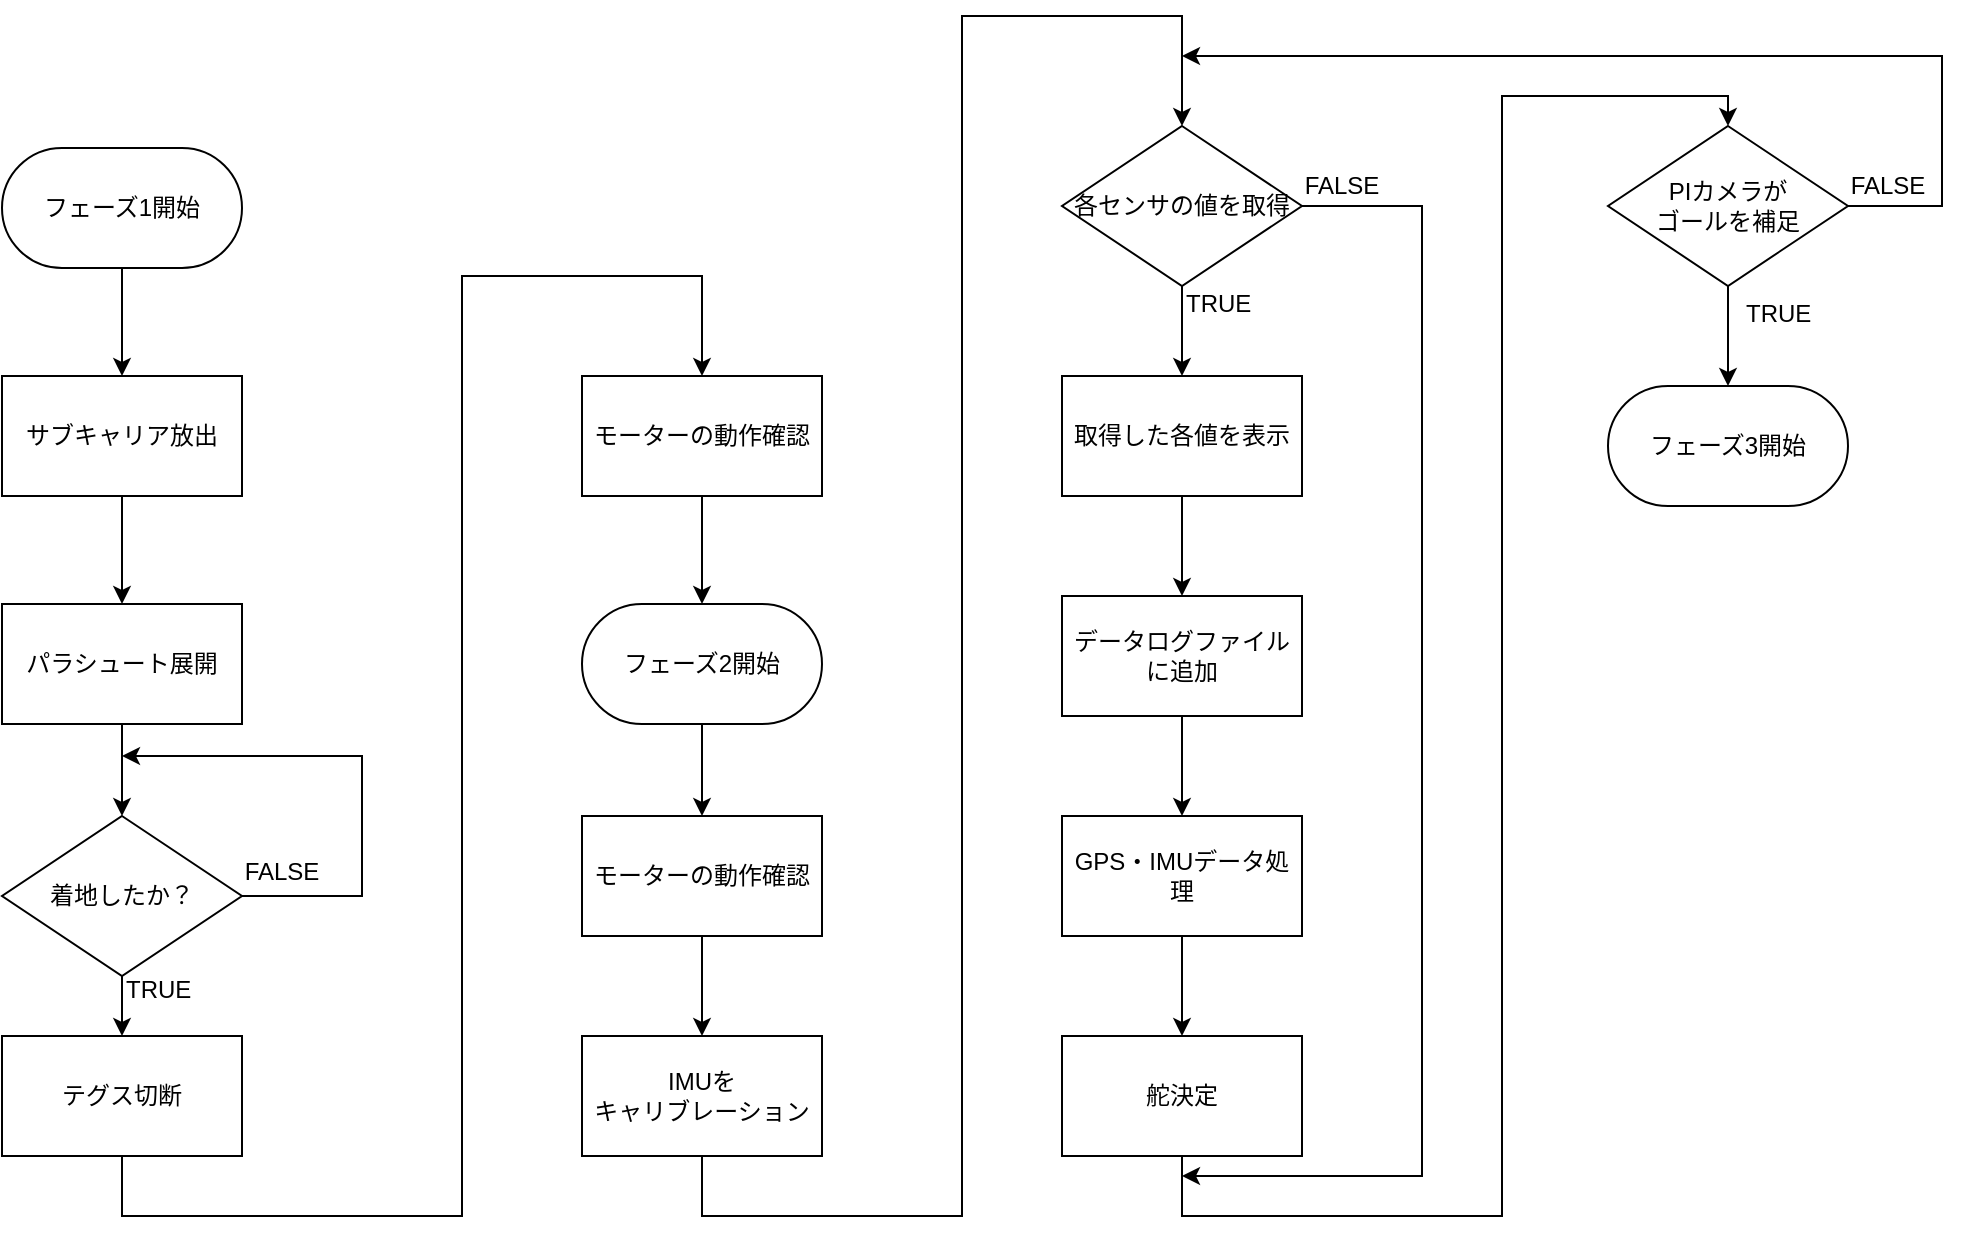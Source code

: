 <mxfile version="10.7.1" type="github"><diagram id="r0sFivJ7P3rHC0tnTBxs" name="Page-1"><mxGraphModel dx="1394" dy="715" grid="1" gridSize="10" guides="1" tooltips="1" connect="1" arrows="1" fold="1" page="1" pageScale="1" pageWidth="827" pageHeight="1169" math="0" shadow="0"><root><mxCell id="0"/><mxCell id="1" parent="0"/><mxCell id="n5ZuqONhpG6ogaoUuMwH-5" value="" style="edgeStyle=orthogonalEdgeStyle;rounded=0;orthogonalLoop=1;jettySize=auto;html=1;" parent="1" source="gMXqByHTD3sBWNkf5Eay-1" target="gMXqByHTD3sBWNkf5Eay-2" edge="1"><mxGeometry relative="1" as="geometry"/></mxCell><mxCell id="gMXqByHTD3sBWNkf5Eay-1" value="フェーズ2開始" style="rounded=1;whiteSpace=wrap;html=1;arcSize=50;" parent="1" vertex="1"><mxGeometry x="340" y="574" width="120" height="60" as="geometry"/></mxCell><mxCell id="n5ZuqONhpG6ogaoUuMwH-15" value="" style="edgeStyle=orthogonalEdgeStyle;rounded=0;orthogonalLoop=1;jettySize=auto;html=1;" parent="1" source="gMXqByHTD3sBWNkf5Eay-2" target="gMXqByHTD3sBWNkf5Eay-3" edge="1"><mxGeometry relative="1" as="geometry"/></mxCell><mxCell id="gMXqByHTD3sBWNkf5Eay-2" value="モーターの動作確認" style="rounded=0;whiteSpace=wrap;html=1;" parent="1" vertex="1"><mxGeometry x="340" y="680" width="120" height="60" as="geometry"/></mxCell><mxCell id="n5ZuqONhpG6ogaoUuMwH-16" value="" style="edgeStyle=orthogonalEdgeStyle;rounded=0;orthogonalLoop=1;jettySize=auto;html=1;" parent="1" source="gMXqByHTD3sBWNkf5Eay-3" target="n5ZuqONhpG6ogaoUuMwH-1" edge="1"><mxGeometry relative="1" as="geometry"><Array as="points"><mxPoint x="400" y="880"/><mxPoint x="530" y="880"/><mxPoint x="530" y="280"/><mxPoint x="640" y="280"/></Array></mxGeometry></mxCell><mxCell id="gMXqByHTD3sBWNkf5Eay-3" value="IMUを&lt;br&gt;キャリブレーション" style="rounded=0;whiteSpace=wrap;html=1;" parent="1" vertex="1"><mxGeometry x="340" y="790" width="120" height="60" as="geometry"/></mxCell><mxCell id="n5ZuqONhpG6ogaoUuMwH-19" value="" style="edgeStyle=orthogonalEdgeStyle;rounded=0;orthogonalLoop=1;jettySize=auto;html=1;" parent="1" source="gMXqByHTD3sBWNkf5Eay-5" target="gMXqByHTD3sBWNkf5Eay-14" edge="1"><mxGeometry relative="1" as="geometry"/></mxCell><mxCell id="gMXqByHTD3sBWNkf5Eay-5" value="データログファイルに追加&lt;br&gt;" style="rounded=0;whiteSpace=wrap;html=1;" parent="1" vertex="1"><mxGeometry x="580" y="570" width="120" height="60" as="geometry"/></mxCell><mxCell id="n5ZuqONhpG6ogaoUuMwH-9" value="" style="edgeStyle=orthogonalEdgeStyle;rounded=0;orthogonalLoop=1;jettySize=auto;html=1;" parent="1" source="gMXqByHTD3sBWNkf5Eay-11" target="gMXqByHTD3sBWNkf5Eay-5" edge="1"><mxGeometry relative="1" as="geometry"/></mxCell><mxCell id="gMXqByHTD3sBWNkf5Eay-11" value="取得した各値を表示" style="rounded=0;whiteSpace=wrap;html=1;" parent="1" vertex="1"><mxGeometry x="580" y="460" width="120" height="60" as="geometry"/></mxCell><mxCell id="n5ZuqONhpG6ogaoUuMwH-18" value="" style="edgeStyle=orthogonalEdgeStyle;rounded=0;orthogonalLoop=1;jettySize=auto;html=1;" parent="1" source="gMXqByHTD3sBWNkf5Eay-14" target="n5ZuqONhpG6ogaoUuMwH-17" edge="1"><mxGeometry relative="1" as="geometry"/></mxCell><mxCell id="gMXqByHTD3sBWNkf5Eay-14" value="GPS・IMUデータ処理" style="rounded=0;whiteSpace=wrap;html=1;" parent="1" vertex="1"><mxGeometry x="580" y="680" width="120" height="60" as="geometry"/></mxCell><mxCell id="n5ZuqONhpG6ogaoUuMwH-26" value="" style="edgeStyle=orthogonalEdgeStyle;rounded=0;orthogonalLoop=1;jettySize=auto;html=1;entryX=0.5;entryY=0;entryDx=0;entryDy=0;" parent="1" source="n5ZuqONhpG6ogaoUuMwH-17" target="n5ZuqONhpG6ogaoUuMwH-22" edge="1"><mxGeometry relative="1" as="geometry"><mxPoint x="910" y="50" as="targetPoint"/><Array as="points"><mxPoint x="640" y="880"/><mxPoint x="800" y="880"/><mxPoint x="800" y="320"/><mxPoint x="913" y="320"/></Array></mxGeometry></mxCell><mxCell id="n5ZuqONhpG6ogaoUuMwH-17" value="舵決定" style="rounded=0;whiteSpace=wrap;html=1;" parent="1" vertex="1"><mxGeometry x="580" y="790" width="120" height="60" as="geometry"/></mxCell><mxCell id="n5ZuqONhpG6ogaoUuMwH-4" value="" style="edgeStyle=orthogonalEdgeStyle;rounded=0;orthogonalLoop=1;jettySize=auto;html=1;" parent="1" source="n5ZuqONhpG6ogaoUuMwH-1" edge="1"><mxGeometry relative="1" as="geometry"><mxPoint x="640" y="860" as="targetPoint"/><Array as="points"><mxPoint x="760" y="375"/><mxPoint x="760" y="860"/><mxPoint x="640" y="860"/></Array></mxGeometry></mxCell><mxCell id="n5ZuqONhpG6ogaoUuMwH-7" value="" style="edgeStyle=orthogonalEdgeStyle;rounded=0;orthogonalLoop=1;jettySize=auto;html=1;" parent="1" source="n5ZuqONhpG6ogaoUuMwH-1" target="gMXqByHTD3sBWNkf5Eay-11" edge="1"><mxGeometry relative="1" as="geometry"><Array as="points"><mxPoint x="640" y="425"/><mxPoint x="640" y="425"/></Array></mxGeometry></mxCell><mxCell id="n5ZuqONhpG6ogaoUuMwH-1" value="&lt;span&gt;各センサの値を取得&lt;/span&gt;" style="rhombus;whiteSpace=wrap;html=1;" parent="1" vertex="1"><mxGeometry x="580" y="335" width="120" height="80" as="geometry"/></mxCell><mxCell id="n5ZuqONhpG6ogaoUuMwH-10" value="FALSE" style="text;html=1;strokeColor=none;fillColor=none;align=center;verticalAlign=middle;whiteSpace=wrap;rounded=0;" parent="1" vertex="1"><mxGeometry x="700" y="355" width="40" height="20" as="geometry"/></mxCell><mxCell id="n5ZuqONhpG6ogaoUuMwH-11" value="TRUE" style="text;html=1;" parent="1" vertex="1"><mxGeometry x="640" y="410" width="40" height="30" as="geometry"/></mxCell><mxCell id="n5ZuqONhpG6ogaoUuMwH-29" value="" style="edgeStyle=orthogonalEdgeStyle;rounded=0;orthogonalLoop=1;jettySize=auto;html=1;" parent="1" source="n5ZuqONhpG6ogaoUuMwH-22" target="n5ZuqONhpG6ogaoUuMwH-30" edge="1"><mxGeometry relative="1" as="geometry"><mxPoint x="913" y="245" as="targetPoint"/></mxGeometry></mxCell><mxCell id="n5ZuqONhpG6ogaoUuMwH-32" value="" style="edgeStyle=orthogonalEdgeStyle;rounded=0;orthogonalLoop=1;jettySize=auto;html=1;" parent="1" source="n5ZuqONhpG6ogaoUuMwH-22" edge="1"><mxGeometry relative="1" as="geometry"><mxPoint x="640" y="300" as="targetPoint"/><Array as="points"><mxPoint x="1020" y="375"/><mxPoint x="1020" y="300"/></Array></mxGeometry></mxCell><mxCell id="n5ZuqONhpG6ogaoUuMwH-22" value="PIカメラが&lt;br&gt;ゴールを補足" style="rhombus;whiteSpace=wrap;html=1;" parent="1" vertex="1"><mxGeometry x="853" y="335" width="120" height="80" as="geometry"/></mxCell><mxCell id="n5ZuqONhpG6ogaoUuMwH-23" value="FALSE" style="text;html=1;strokeColor=none;fillColor=none;align=center;verticalAlign=middle;whiteSpace=wrap;rounded=0;" parent="1" vertex="1"><mxGeometry x="973" y="355" width="40" height="20" as="geometry"/></mxCell><mxCell id="n5ZuqONhpG6ogaoUuMwH-24" value="TRUE" style="text;html=1;" parent="1" vertex="1"><mxGeometry x="920" y="415" width="40" height="30" as="geometry"/></mxCell><mxCell id="n5ZuqONhpG6ogaoUuMwH-30" value="フェーズ3開始" style="rounded=1;whiteSpace=wrap;html=1;arcSize=50;" parent="1" vertex="1"><mxGeometry x="853" y="465" width="120" height="60" as="geometry"/></mxCell><mxCell id="n5ZuqONhpG6ogaoUuMwH-33" value="フェーズ1開始&lt;br&gt;" style="rounded=1;whiteSpace=wrap;html=1;arcSize=50;" parent="1" vertex="1"><mxGeometry x="50" y="346" width="120" height="60" as="geometry"/></mxCell><mxCell id="n5ZuqONhpG6ogaoUuMwH-39" value="" style="edgeStyle=orthogonalEdgeStyle;rounded=0;orthogonalLoop=1;jettySize=auto;html=1;" parent="1" source="n5ZuqONhpG6ogaoUuMwH-36" target="n5ZuqONhpG6ogaoUuMwH-38" edge="1"><mxGeometry relative="1" as="geometry"/></mxCell><mxCell id="n5ZuqONhpG6ogaoUuMwH-36" value="サブキャリア放出" style="rounded=0;whiteSpace=wrap;html=1;" parent="1" vertex="1"><mxGeometry x="50" y="460" width="120" height="60" as="geometry"/></mxCell><mxCell id="n5ZuqONhpG6ogaoUuMwH-44" value="" style="edgeStyle=orthogonalEdgeStyle;rounded=0;orthogonalLoop=1;jettySize=auto;html=1;" parent="1" source="n5ZuqONhpG6ogaoUuMwH-38" target="n5ZuqONhpG6ogaoUuMwH-41" edge="1"><mxGeometry relative="1" as="geometry"/></mxCell><mxCell id="n5ZuqONhpG6ogaoUuMwH-38" value="パラシュート展開" style="rounded=0;whiteSpace=wrap;html=1;" parent="1" vertex="1"><mxGeometry x="50" y="574" width="120" height="60" as="geometry"/></mxCell><mxCell id="n5ZuqONhpG6ogaoUuMwH-37" value="" style="edgeStyle=orthogonalEdgeStyle;rounded=0;orthogonalLoop=1;jettySize=auto;html=1;" parent="1" source="n5ZuqONhpG6ogaoUuMwH-33" target="n5ZuqONhpG6ogaoUuMwH-36" edge="1"><mxGeometry relative="1" as="geometry"><mxPoint x="110" y="310" as="sourcePoint"/><mxPoint x="110" y="390" as="targetPoint"/></mxGeometry></mxCell><mxCell id="n5ZuqONhpG6ogaoUuMwH-51" value="" style="edgeStyle=orthogonalEdgeStyle;rounded=0;orthogonalLoop=1;jettySize=auto;html=1;entryX=0.5;entryY=0;entryDx=0;entryDy=0;exitX=0.5;exitY=1;exitDx=0;exitDy=0;" parent="1" source="n5ZuqONhpG6ogaoUuMwH-54" target="n5ZuqONhpG6ogaoUuMwH-47" edge="1"><mxGeometry relative="1" as="geometry"><mxPoint x="110" y="850" as="sourcePoint"/><mxPoint x="380" y="420" as="targetPoint"/><Array as="points"><mxPoint x="110" y="880"/><mxPoint x="280" y="880"/><mxPoint x="280" y="410"/><mxPoint x="400" y="410"/></Array></mxGeometry></mxCell><mxCell id="n5ZuqONhpG6ogaoUuMwH-55" value="" style="edgeStyle=orthogonalEdgeStyle;rounded=0;orthogonalLoop=1;jettySize=auto;html=1;" parent="1" source="n5ZuqONhpG6ogaoUuMwH-41" target="n5ZuqONhpG6ogaoUuMwH-54" edge="1"><mxGeometry relative="1" as="geometry"/></mxCell><mxCell id="n5ZuqONhpG6ogaoUuMwH-57" value="" style="edgeStyle=orthogonalEdgeStyle;rounded=0;orthogonalLoop=1;jettySize=auto;html=1;" parent="1" source="n5ZuqONhpG6ogaoUuMwH-41" edge="1"><mxGeometry relative="1" as="geometry"><mxPoint x="110" y="650" as="targetPoint"/><Array as="points"><mxPoint x="230" y="720"/><mxPoint x="230" y="650"/><mxPoint x="110" y="650"/></Array></mxGeometry></mxCell><mxCell id="n5ZuqONhpG6ogaoUuMwH-41" value="&lt;span&gt;着地したか？&lt;/span&gt;" style="rhombus;whiteSpace=wrap;html=1;" parent="1" vertex="1"><mxGeometry x="50" y="680" width="120" height="80" as="geometry"/></mxCell><mxCell id="n5ZuqONhpG6ogaoUuMwH-42" value="FALSE" style="text;html=1;strokeColor=none;fillColor=none;align=center;verticalAlign=middle;whiteSpace=wrap;rounded=0;" parent="1" vertex="1"><mxGeometry x="170" y="697.5" width="40" height="20" as="geometry"/></mxCell><mxCell id="n5ZuqONhpG6ogaoUuMwH-43" value="TRUE" style="text;html=1;" parent="1" vertex="1"><mxGeometry x="110" y="752.5" width="40" height="30" as="geometry"/></mxCell><mxCell id="n5ZuqONhpG6ogaoUuMwH-49" value="" style="edgeStyle=orthogonalEdgeStyle;rounded=0;orthogonalLoop=1;jettySize=auto;html=1;" parent="1" source="n5ZuqONhpG6ogaoUuMwH-47" target="gMXqByHTD3sBWNkf5Eay-1" edge="1"><mxGeometry relative="1" as="geometry"/></mxCell><mxCell id="n5ZuqONhpG6ogaoUuMwH-47" value="モーターの動作確認" style="rounded=0;whiteSpace=wrap;html=1;" parent="1" vertex="1"><mxGeometry x="340" y="460" width="120" height="60" as="geometry"/></mxCell><mxCell id="n5ZuqONhpG6ogaoUuMwH-54" value="テグス切断" style="rounded=0;whiteSpace=wrap;html=1;" parent="1" vertex="1"><mxGeometry x="50" y="790" width="120" height="60" as="geometry"/></mxCell></root></mxGraphModel></diagram></mxfile>